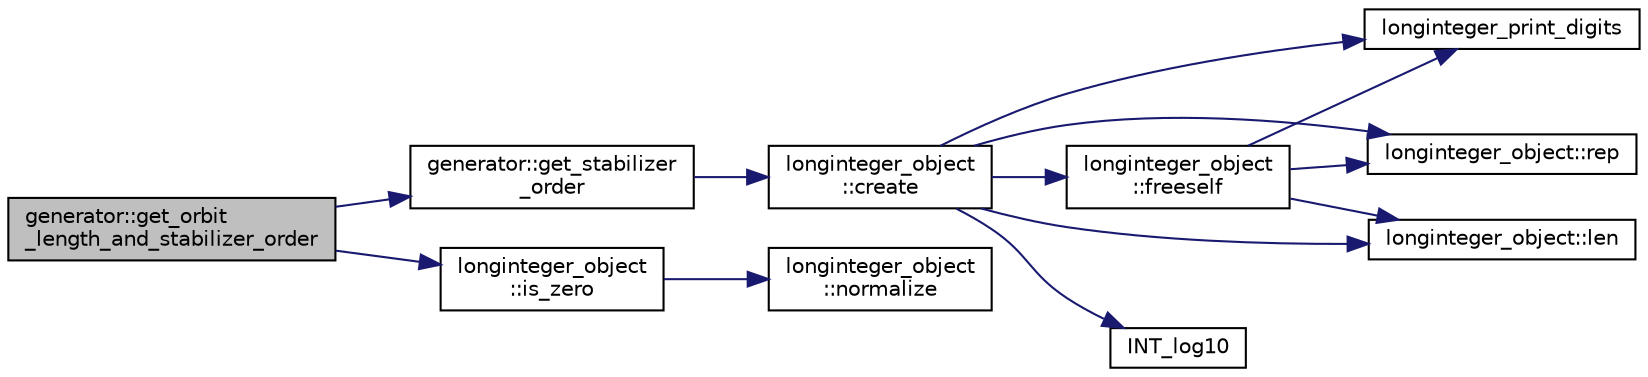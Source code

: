 digraph "generator::get_orbit_length_and_stabilizer_order"
{
  edge [fontname="Helvetica",fontsize="10",labelfontname="Helvetica",labelfontsize="10"];
  node [fontname="Helvetica",fontsize="10",shape=record];
  rankdir="LR";
  Node8826 [label="generator::get_orbit\l_length_and_stabilizer_order",height=0.2,width=0.4,color="black", fillcolor="grey75", style="filled", fontcolor="black"];
  Node8826 -> Node8827 [color="midnightblue",fontsize="10",style="solid",fontname="Helvetica"];
  Node8827 [label="generator::get_stabilizer\l_order",height=0.2,width=0.4,color="black", fillcolor="white", style="filled",URL="$d7/d73/classgenerator.html#a2a03fc974c76e47e999f3abc99e6b81d"];
  Node8827 -> Node8828 [color="midnightblue",fontsize="10",style="solid",fontname="Helvetica"];
  Node8828 [label="longinteger_object\l::create",height=0.2,width=0.4,color="black", fillcolor="white", style="filled",URL="$dd/d7e/classlonginteger__object.html#a95d2eebc60849c3963a49298b1f498c2"];
  Node8828 -> Node8829 [color="midnightblue",fontsize="10",style="solid",fontname="Helvetica"];
  Node8829 [label="longinteger_object\l::freeself",height=0.2,width=0.4,color="black", fillcolor="white", style="filled",URL="$dd/d7e/classlonginteger__object.html#a06450f8c4795d81da6d680830ef958a1"];
  Node8829 -> Node8830 [color="midnightblue",fontsize="10",style="solid",fontname="Helvetica"];
  Node8830 [label="longinteger_print_digits",height=0.2,width=0.4,color="black", fillcolor="white", style="filled",URL="$de/dc5/algebra__and__number__theory_8h.html#ac2bac7b12f5b6440b8dad275cd7a157d"];
  Node8829 -> Node8831 [color="midnightblue",fontsize="10",style="solid",fontname="Helvetica"];
  Node8831 [label="longinteger_object::rep",height=0.2,width=0.4,color="black", fillcolor="white", style="filled",URL="$dd/d7e/classlonginteger__object.html#a3ecaf12738cc721d281c416503f241e2"];
  Node8829 -> Node8832 [color="midnightblue",fontsize="10",style="solid",fontname="Helvetica"];
  Node8832 [label="longinteger_object::len",height=0.2,width=0.4,color="black", fillcolor="white", style="filled",URL="$dd/d7e/classlonginteger__object.html#a0bfeae35be8a6fd44ed7f76413596ab1"];
  Node8828 -> Node8833 [color="midnightblue",fontsize="10",style="solid",fontname="Helvetica"];
  Node8833 [label="INT_log10",height=0.2,width=0.4,color="black", fillcolor="white", style="filled",URL="$de/dc5/algebra__and__number__theory_8h.html#a98bc0a6c562370a355165d2538dac250"];
  Node8828 -> Node8830 [color="midnightblue",fontsize="10",style="solid",fontname="Helvetica"];
  Node8828 -> Node8831 [color="midnightblue",fontsize="10",style="solid",fontname="Helvetica"];
  Node8828 -> Node8832 [color="midnightblue",fontsize="10",style="solid",fontname="Helvetica"];
  Node8826 -> Node8834 [color="midnightblue",fontsize="10",style="solid",fontname="Helvetica"];
  Node8834 [label="longinteger_object\l::is_zero",height=0.2,width=0.4,color="black", fillcolor="white", style="filled",URL="$dd/d7e/classlonginteger__object.html#a0946732d08e5180a00480f4c40667101"];
  Node8834 -> Node8835 [color="midnightblue",fontsize="10",style="solid",fontname="Helvetica"];
  Node8835 [label="longinteger_object\l::normalize",height=0.2,width=0.4,color="black", fillcolor="white", style="filled",URL="$dd/d7e/classlonginteger__object.html#ae27040d862a5624e98fc9582daa889ee"];
}
